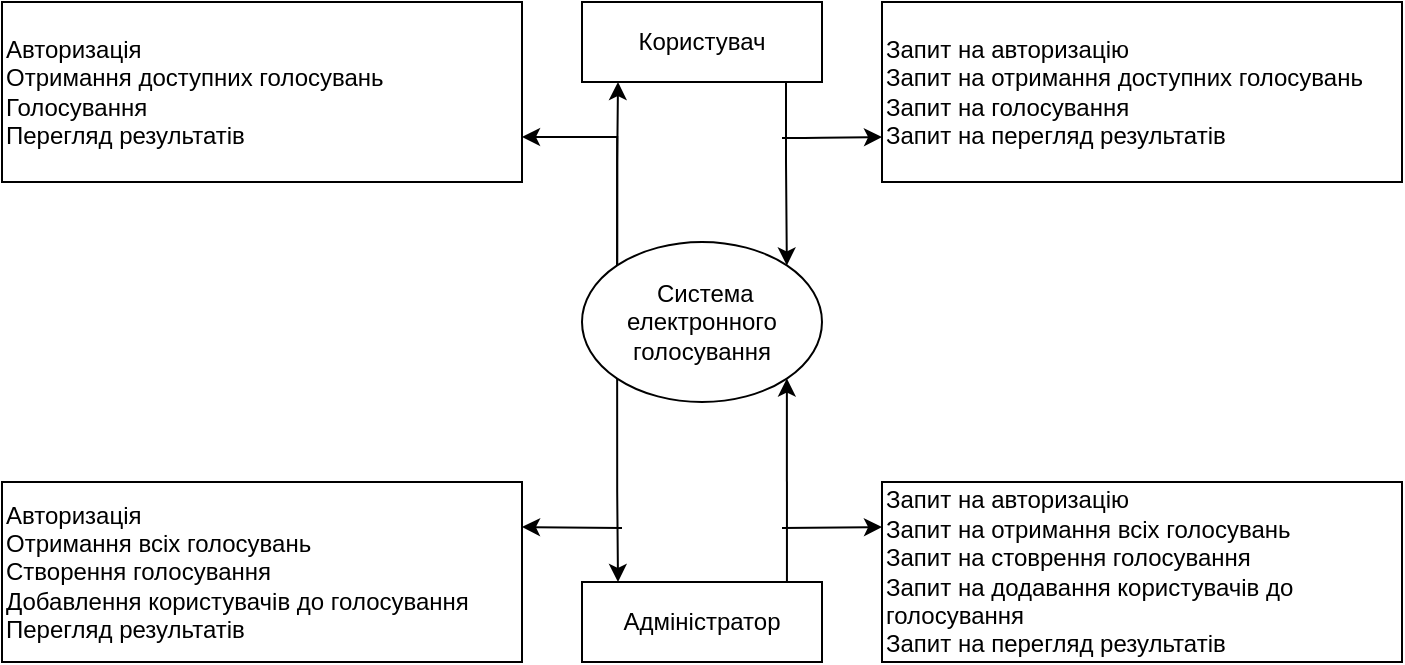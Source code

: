 <mxfile version="13.10.4" type="github">
  <diagram id="eogfI6n6iT5DtIOclX2V" name="Page-1">
    <mxGraphModel dx="1488" dy="706" grid="1" gridSize="10" guides="1" tooltips="1" connect="1" arrows="1" fold="1" page="1" pageScale="1" pageWidth="850" pageHeight="1100" math="0" shadow="0">
      <root>
        <mxCell id="0" />
        <mxCell id="1" parent="0" />
        <mxCell id="_oAaNDD8cKMbz9YwuOd3-10" style="edgeStyle=orthogonalEdgeStyle;rounded=0;orthogonalLoop=1;jettySize=auto;html=1;exitX=0;exitY=0;exitDx=0;exitDy=0;entryX=0.15;entryY=1;entryDx=0;entryDy=0;entryPerimeter=0;" edge="1" parent="1" source="_oAaNDD8cKMbz9YwuOd3-1" target="_oAaNDD8cKMbz9YwuOd3-4">
          <mxGeometry relative="1" as="geometry" />
        </mxCell>
        <mxCell id="_oAaNDD8cKMbz9YwuOd3-11" style="edgeStyle=orthogonalEdgeStyle;rounded=0;orthogonalLoop=1;jettySize=auto;html=1;exitX=0;exitY=0;exitDx=0;exitDy=0;entryX=1;entryY=0.75;entryDx=0;entryDy=0;" edge="1" parent="1" source="_oAaNDD8cKMbz9YwuOd3-1" target="_oAaNDD8cKMbz9YwuOd3-2">
          <mxGeometry relative="1" as="geometry">
            <Array as="points">
              <mxPoint x="398" y="178" />
            </Array>
          </mxGeometry>
        </mxCell>
        <mxCell id="_oAaNDD8cKMbz9YwuOd3-18" style="edgeStyle=orthogonalEdgeStyle;rounded=0;orthogonalLoop=1;jettySize=auto;html=1;exitX=0;exitY=1;exitDx=0;exitDy=0;entryX=0.15;entryY=0;entryDx=0;entryDy=0;entryPerimeter=0;" edge="1" parent="1" source="_oAaNDD8cKMbz9YwuOd3-1" target="_oAaNDD8cKMbz9YwuOd3-5">
          <mxGeometry relative="1" as="geometry" />
        </mxCell>
        <mxCell id="_oAaNDD8cKMbz9YwuOd3-1" value="&amp;nbsp;Система електронного голосування" style="ellipse;whiteSpace=wrap;html=1;" vertex="1" parent="1">
          <mxGeometry x="380" y="230" width="120" height="80" as="geometry" />
        </mxCell>
        <mxCell id="_oAaNDD8cKMbz9YwuOd3-2" value="Авторизація&lt;br&gt;Отримання доступних голосувань&lt;br&gt;Голосування&lt;br&gt;Перегляд результатів" style="rounded=0;whiteSpace=wrap;html=1;align=left;" vertex="1" parent="1">
          <mxGeometry x="90" y="110" width="260" height="90" as="geometry" />
        </mxCell>
        <mxCell id="_oAaNDD8cKMbz9YwuOd3-3" value="Авторизація&lt;br&gt;Отримання всіх голосувань&lt;br&gt;Створення голосування&lt;br&gt;Добавлення користувачів до голосування&lt;br&gt;Перегляд результатів" style="rounded=0;whiteSpace=wrap;html=1;align=left;" vertex="1" parent="1">
          <mxGeometry x="90" y="350" width="260" height="90" as="geometry" />
        </mxCell>
        <mxCell id="_oAaNDD8cKMbz9YwuOd3-13" style="edgeStyle=orthogonalEdgeStyle;rounded=0;orthogonalLoop=1;jettySize=auto;html=1;entryX=1;entryY=0;entryDx=0;entryDy=0;" edge="1" parent="1" source="_oAaNDD8cKMbz9YwuOd3-4" target="_oAaNDD8cKMbz9YwuOd3-1">
          <mxGeometry relative="1" as="geometry">
            <Array as="points">
              <mxPoint x="482" y="190" />
              <mxPoint x="482" y="190" />
            </Array>
          </mxGeometry>
        </mxCell>
        <mxCell id="_oAaNDD8cKMbz9YwuOd3-4" value="Користувач" style="rounded=0;whiteSpace=wrap;html=1;" vertex="1" parent="1">
          <mxGeometry x="380" y="110" width="120" height="40" as="geometry" />
        </mxCell>
        <mxCell id="_oAaNDD8cKMbz9YwuOd3-5" value="Адміністратор" style="rounded=0;whiteSpace=wrap;html=1;" vertex="1" parent="1">
          <mxGeometry x="380" y="400" width="120" height="40" as="geometry" />
        </mxCell>
        <mxCell id="_oAaNDD8cKMbz9YwuOd3-6" value="Запит на авторизацію&lt;br&gt;Запит на отримання доступних голосувань&lt;br&gt;Запит на голосування&lt;br&gt;Запит на перегляд результатів" style="rounded=0;whiteSpace=wrap;html=1;align=left;" vertex="1" parent="1">
          <mxGeometry x="530" y="110" width="260" height="90" as="geometry" />
        </mxCell>
        <mxCell id="_oAaNDD8cKMbz9YwuOd3-8" value="Запит на авторизацію&lt;br&gt;Запит на отримання всіх голосувань&lt;br&gt;Запит на стоврення голосування&lt;br&gt;Запит на додавання користувачів до голосування&lt;br&gt;Запит на перегляд результатів" style="rounded=0;whiteSpace=wrap;html=1;align=left;" vertex="1" parent="1">
          <mxGeometry x="530" y="350" width="260" height="90" as="geometry" />
        </mxCell>
        <mxCell id="_oAaNDD8cKMbz9YwuOd3-17" value="" style="endArrow=classic;html=1;entryX=0;entryY=0.75;entryDx=0;entryDy=0;" edge="1" parent="1" target="_oAaNDD8cKMbz9YwuOd3-6">
          <mxGeometry width="50" height="50" relative="1" as="geometry">
            <mxPoint x="480" y="178" as="sourcePoint" />
            <mxPoint x="450" y="190" as="targetPoint" />
            <Array as="points">
              <mxPoint x="490" y="178" />
            </Array>
          </mxGeometry>
        </mxCell>
        <mxCell id="_oAaNDD8cKMbz9YwuOd3-19" value="" style="endArrow=classic;html=1;entryX=1;entryY=0.25;entryDx=0;entryDy=0;" edge="1" parent="1" target="_oAaNDD8cKMbz9YwuOd3-3">
          <mxGeometry width="50" height="50" relative="1" as="geometry">
            <mxPoint x="400" y="373" as="sourcePoint" />
            <mxPoint x="450" y="370" as="targetPoint" />
          </mxGeometry>
        </mxCell>
        <mxCell id="_oAaNDD8cKMbz9YwuOd3-21" value="" style="endArrow=classic;html=1;entryX=1;entryY=1;entryDx=0;entryDy=0;exitX=0.854;exitY=0;exitDx=0;exitDy=0;exitPerimeter=0;" edge="1" parent="1" source="_oAaNDD8cKMbz9YwuOd3-5" target="_oAaNDD8cKMbz9YwuOd3-1">
          <mxGeometry width="50" height="50" relative="1" as="geometry">
            <mxPoint x="400" y="420" as="sourcePoint" />
            <mxPoint x="450" y="370" as="targetPoint" />
          </mxGeometry>
        </mxCell>
        <mxCell id="_oAaNDD8cKMbz9YwuOd3-22" value="" style="endArrow=classic;html=1;entryX=0;entryY=0.25;entryDx=0;entryDy=0;" edge="1" parent="1" target="_oAaNDD8cKMbz9YwuOd3-8">
          <mxGeometry width="50" height="50" relative="1" as="geometry">
            <mxPoint x="480" y="373" as="sourcePoint" />
            <mxPoint x="450" y="370" as="targetPoint" />
          </mxGeometry>
        </mxCell>
      </root>
    </mxGraphModel>
  </diagram>
</mxfile>

